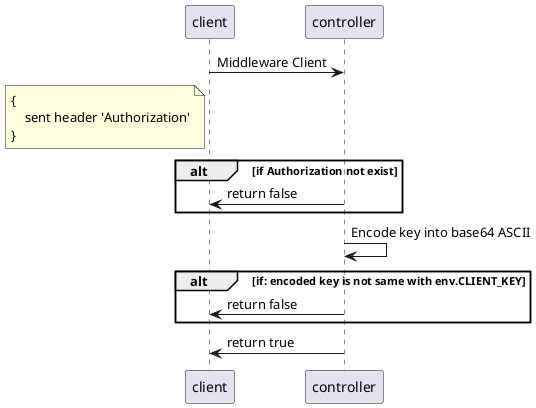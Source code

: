 @startuml
client -> controller: Middleware Client
note left of client 
{
    sent header 'Authorization'
}
end note
alt if Authorization not exist
    controller->client: return false
end
controller->controller: Encode key into base64 ASCII
alt if: encoded key is not same with env.CLIENT_KEY
    controller->client: return false
end
controller->client: return true
@enduml